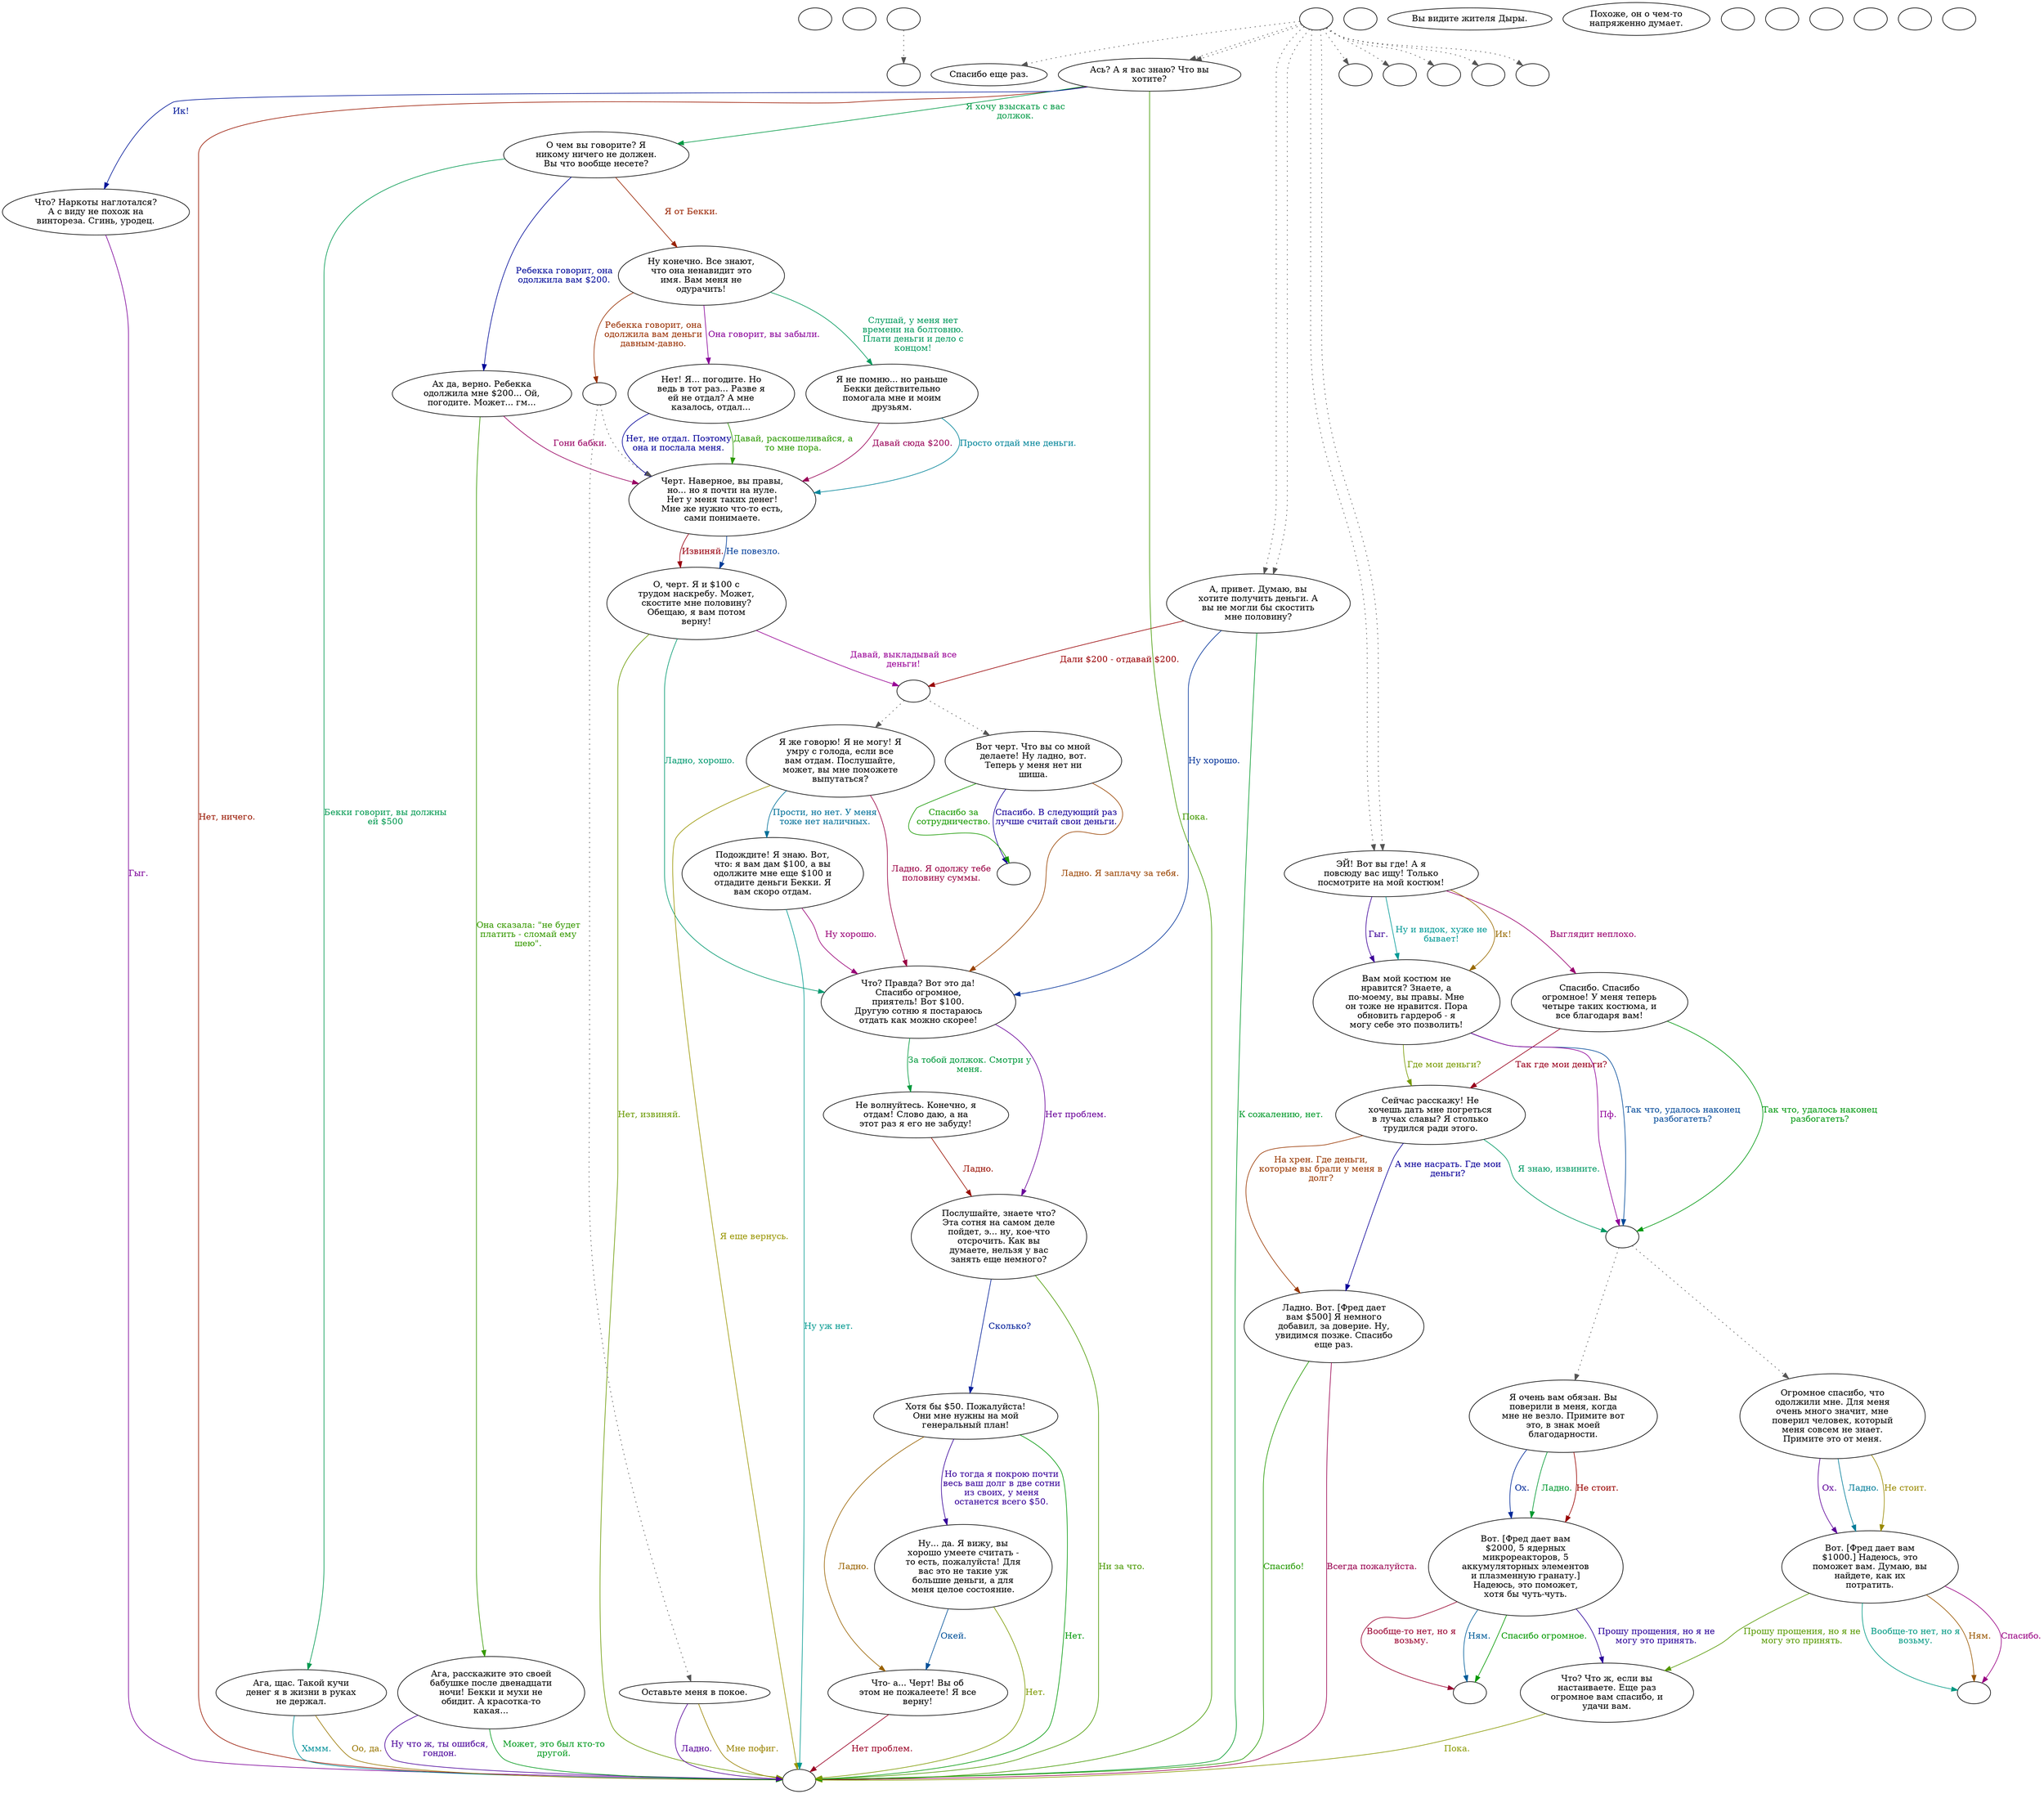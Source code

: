 digraph dcFred {
  "start" [style=filled       fillcolor="#FFFFFF"       color="#000000"]
  "start" [label=""]
  "critter_p_proc" [style=filled       fillcolor="#FFFFFF"       color="#000000"]
  "critter_p_proc" [label=""]
  "pickup_p_proc" [style=filled       fillcolor="#FFFFFF"       color="#000000"]
  "pickup_p_proc" -> "Node998" [style=dotted color="#555555"]
  "pickup_p_proc" [label=""]
  "talk_p_proc" [style=filled       fillcolor="#FFFFFF"       color="#000000"]
  "talk_p_proc" -> "Node007b" [style=dotted color="#555555"]
  "talk_p_proc" -> "Node007" [style=dotted color="#555555"]
  "talk_p_proc" -> "Node007" [style=dotted color="#555555"]
  "talk_p_proc" -> "Node002" [style=dotted color="#555555"]
  "talk_p_proc" -> "Node003" [style=dotted color="#555555"]
  "talk_p_proc" -> "Node004" [style=dotted color="#555555"]
  "talk_p_proc" -> "Node005" [style=dotted color="#555555"]
  "talk_p_proc" -> "Node037" [style=dotted color="#555555"]
  "talk_p_proc" -> "Node037" [style=dotted color="#555555"]
  "talk_p_proc" -> "Node006" [style=dotted color="#555555"]
  "talk_p_proc" -> "Node006" [style=dotted color="#555555"]
  "talk_p_proc" -> "Node001" [style=dotted color="#555555"]
  "talk_p_proc" [label=""]
  "destroy_p_proc" [style=filled       fillcolor="#FFFFFF"       color="#000000"]
  "destroy_p_proc" [label=""]
  "look_at_p_proc" [style=filled       fillcolor="#FFFFFF"       color="#000000"]
  "look_at_p_proc" [label="Вы видите жителя Дыры."]
  "description_p_proc" [style=filled       fillcolor="#FFFFFF"       color="#000000"]
  "description_p_proc" [label="Похоже, он о чем-то\nнапряженно думает."]
  "use_skill_on_p_proc" [style=filled       fillcolor="#FFFFFF"       color="#000000"]
  "use_skill_on_p_proc" [label=""]
  "damage_p_proc" [style=filled       fillcolor="#FFFFFF"       color="#000000"]
  "damage_p_proc" [label=""]
  "map_enter_p_proc" [style=filled       fillcolor="#FFFFFF"       color="#000000"]
  "map_enter_p_proc" [label=""]
  "map_update_p_proc" [style=filled       fillcolor="#FFFFFF"       color="#000000"]
  "map_update_p_proc" [label=""]
  "map_exit_p_proc" [style=filled       fillcolor="#FFFFFF"       color="#000000"]
  "map_exit_p_proc" [label=""]
  "timed_event_p_proc" [style=filled       fillcolor="#FFFFFF"       color="#000000"]
  "timed_event_p_proc" [label=""]
  "Node998" [style=filled       fillcolor="#FFFFFF"       color="#000000"]
  "Node998" [label=""]
  "Node999" [style=filled       fillcolor="#FFFFFF"       color="#000000"]
  "Node999" [label=""]
  "Node001" [style=filled       fillcolor="#FFFFFF"       color="#000000"]
  "Node001" [label=""]
  "Node002" [style=filled       fillcolor="#FFFFFF"       color="#000000"]
  "Node002" [label=""]
  "Node003" [style=filled       fillcolor="#FFFFFF"       color="#000000"]
  "Node003" [label=""]
  "Node004" [style=filled       fillcolor="#FFFFFF"       color="#000000"]
  "Node004" [label=""]
  "Node005" [style=filled       fillcolor="#FFFFFF"       color="#000000"]
  "Node005" [label=""]
  "Node006" [style=filled       fillcolor="#FFFFFF"       color="#000000"]
  "Node006" [label="Ась? А я вас знаю? Что вы\nхотите?"]
  "Node006" -> "Node018" [label="Я хочу взыскать с вас\nдолжок." color="#009944" fontcolor="#009944"]
  "Node006" -> "Node999" [label="Нет, ничего." color="#991700" fontcolor="#991700"]
  "Node006" -> "Node017" [label="Ик!" color="#001699" fontcolor="#001699"]
  "Node006" -> "Node999" [label="Пока." color="#429900" fontcolor="#429900"]
  "Node007" [style=filled       fillcolor="#FFFFFF"       color="#000000"]
  "Node007" [label="ЭЙ! Вот вы где! А я\nповсюду вас ищу! Только\nпосмотрите на мой костюм!"]
  "Node007" -> "Node008" [label="Выглядит неплохо." color="#99006F" fontcolor="#99006F"]
  "Node007" -> "Node009" [label="Ну и видок, хуже не\nбывает!" color="#009996" fontcolor="#009996"]
  "Node007" -> "Node009" [label="Ик!" color="#996A00" fontcolor="#996A00"]
  "Node007" -> "Node009" [label="Гыг." color="#3D0099" fontcolor="#3D0099"]
  "Node007b" [style=filled       fillcolor="#FFFFFF"       color="#000000"]
  "Node007b" [label="Спасибо еще раз."]
  "Node008" [style=filled       fillcolor="#FFFFFF"       color="#000000"]
  "Node008" [label="Спасибо. Спасибо\nогромное! У меня теперь\nчетыре таких костюма, и\nвсе благодаря вам!"]
  "Node008" -> "Node990" [label="Так что, удалось наконец\nразбогатеть?" color="#009910" fontcolor="#009910"]
  "Node008" -> "Node010" [label="Так где мои деньги?" color="#99001C" fontcolor="#99001C"]
  "Node009" [style=filled       fillcolor="#FFFFFF"       color="#000000"]
  "Node009" [label="Вам мой костюм не\nнравится? Знаете, а\nпо-моему, вы правы. Мне\nон тоже не нравится. Пора\nобновить гардероб - я\nмогу себе это позволить!"]
  "Node009" -> "Node990" [label="Так что, удалось наконец\nразбогатеть?" color="#004999" fontcolor="#004999"]
  "Node009" -> "Node010" [label="Где мои деньги?" color="#769900" fontcolor="#769900"]
  "Node009" -> "Node990" [label="Пф." color="#900099" fontcolor="#900099"]
  "Node010" [style=filled       fillcolor="#FFFFFF"       color="#000000"]
  "Node010" [label="Сейчас расскажу! Не\nхочешь дать мне погреться\nв лучах славы? Я столько\nтрудился ради этого."]
  "Node010" -> "Node990" [label="Я знаю, извините." color="#009963" fontcolor="#009963"]
  "Node010" -> "Node011" [label="На хрен. Где деньги,\nкоторые вы брали у меня в\nдолг?" color="#993700" fontcolor="#993700"]
  "Node010" -> "Node011" [label="А мне насрать. Где мои\nденьги?" color="#0A0099" fontcolor="#0A0099"]
  "Node011" [style=filled       fillcolor="#FFFFFF"       color="#000000"]
  "Node011" [label="Ладно. Вот. [Фред дает\nвам $500] Я немного\nдобавил, за доверие. Ну,\nувидимся позже. Спасибо\nеще раз."]
  "Node011" -> "Node999" [label="Спасибо!" color="#239900" fontcolor="#239900"]
  "Node011" -> "Node999" [label="Всегда пожалуйста." color="#99004F" fontcolor="#99004F"]
  "Node012" [style=filled       fillcolor="#FFFFFF"       color="#000000"]
  "Node012" [label="Огромное спасибо, что\nодолжили мне. Для меня\nочень много значит, мне\nповерил человек, который\nменя совсем не знает.\nПримите это от меня."]
  "Node012" -> "Node014" [label="Ладно." color="#007C99" fontcolor="#007C99"]
  "Node012" -> "Node014" [label="Не стоит." color="#998900" fontcolor="#998900"]
  "Node012" -> "Node014" [label="Ох." color="#5D0099" fontcolor="#5D0099"]
  "Node013" [style=filled       fillcolor="#FFFFFF"       color="#000000"]
  "Node013" [label="Я очень вам обязан. Вы\nповерили в меня, когда\nмне не везло. Примите вот\nэто, в знак моей\nблагодарности."]
  "Node013" -> "Node015" [label="Ладно." color="#009930" fontcolor="#009930"]
  "Node013" -> "Node015" [label="Не стоит." color="#990300" fontcolor="#990300"]
  "Node013" -> "Node015" [label="Ох." color="#002999" fontcolor="#002999"]
  "Node014" [style=filled       fillcolor="#FFFFFF"       color="#000000"]
  "Node014" [label="Вот. [Фред дает вам\n$1000.] Надеюсь, это\nпоможет вам. Думаю, вы\nнайдете, как их\nпотратить."]
  "Node014" -> "Node016" [label="Прошу прощения, но я не\nмогу это принять." color="#569900" fontcolor="#569900"]
  "Node014" -> "Node989" [label="Спасибо." color="#990083" fontcolor="#990083"]
  "Node014" -> "Node989" [label="Вообще-то нет, но я\nвозьму." color="#009983" fontcolor="#009983"]
  "Node014" -> "Node989" [label="Ням." color="#995600" fontcolor="#995600"]
  "Node015" [style=filled       fillcolor="#FFFFFF"       color="#000000"]
  "Node015" [label="Вот. [Фред дает вам\n$2000, 5 ядерных\nмикрореакторов, 5\nаккумуляторных элементов\nи плазменную гранату.]\nНадеюсь, это поможет,\nхотя бы чуть-чуть."]
  "Node015" -> "Node016" [label="Прошу прощения, но я не\nмогу это принять." color="#2A0099" fontcolor="#2A0099"]
  "Node015" -> "Node988" [label="Спасибо огромное." color="#039900" fontcolor="#039900"]
  "Node015" -> "Node988" [label="Вообще-то нет, но я\nвозьму." color="#990030" fontcolor="#990030"]
  "Node015" -> "Node988" [label="Ням." color="#005C99" fontcolor="#005C99"]
  "Node016" [style=filled       fillcolor="#FFFFFF"       color="#000000"]
  "Node016" [label="Что? Что ж, если вы\nнастаиваете. Еще раз\nогромное вам спасибо, и\nудачи вам."]
  "Node016" -> "Node999" [label="Пока." color="#899900" fontcolor="#899900"]
  "Node017" [style=filled       fillcolor="#FFFFFF"       color="#000000"]
  "Node017" [label="Что? Наркоты наглотался?\nА с виду не похож на\nвинтореза. Сгинь, уродец."]
  "Node017" -> "Node999" [label="Гыг." color="#7C0099" fontcolor="#7C0099"]
  "Node018" [style=filled       fillcolor="#FFFFFF"       color="#000000"]
  "Node018" [label="О чем вы говорите? Я\nникому ничего не должен.\nВы что вообще несете?"]
  "Node018" -> "Node020" [label="Бекки говорит, вы должны\nей $500" color="#009950" fontcolor="#009950"]
  "Node018" -> "Node033" [label="Я от Бекки." color="#992300" fontcolor="#992300"]
  "Node018" -> "Node019" [label="Ребекка говорит, она\nодолжила вам $200." color="#000A99" fontcolor="#000A99"]
  "Node019" [style=filled       fillcolor="#FFFFFF"       color="#000000"]
  "Node019" [label="Ах да, верно. Ребекка\nодолжила мне $200... Ой,\nпогодите. Может... гм..."]
  "Node019" -> "Node021" [label="Она сказала: \"не будет\nплатить - сломай ему\nшею\"." color="#369900" fontcolor="#369900"]
  "Node019" -> "Node022" [label="Гони бабки." color="#990063" fontcolor="#990063"]
  "Node020" [style=filled       fillcolor="#FFFFFF"       color="#000000"]
  "Node020" [label="Ага, щас. Такой кучи\nденег я в жизни в руках\nне держал."]
  "Node020" -> "Node999" [label="Хммм." color="#009099" fontcolor="#009099"]
  "Node020" -> "Node999" [label="Оо, да." color="#997600" fontcolor="#997600"]
  "Node021" [style=filled       fillcolor="#FFFFFF"       color="#000000"]
  "Node021" [label="Ага, расскажите это своей\nбабушке после двенадцати\nночи! Бекки и мухи не\nобидит. А красотка-то\nкакая..."]
  "Node021" -> "Node999" [label="Ну что ж, ты ошибся,\nгондон." color="#490099" fontcolor="#490099"]
  "Node021" -> "Node999" [label="Может, это был кто-то\nдругой." color="#00991C" fontcolor="#00991C"]
  "Node022" [style=filled       fillcolor="#FFFFFF"       color="#000000"]
  "Node022" [label="Черт. Наверное, вы правы,\nно... но я почти на нуле.\nНет у меня таких денег!\nМне же нужно что-то есть,\nсами понимаете."]
  "Node022" -> "Node023" [label="Извиняй." color="#990010" fontcolor="#990010"]
  "Node022" -> "Node023" [label="Не повезло." color="#003D99" fontcolor="#003D99"]
  "Node023" [style=filled       fillcolor="#FFFFFF"       color="#000000"]
  "Node023" [label="О, черт. Я и $100 с\nтрудом наскребу. Может,\nскостите мне половину?\nОбещаю, я вам потом\nверну!"]
  "Node023" -> "Node999" [label="Нет, извиняй." color="#699900" fontcolor="#699900"]
  "Node023" -> "Node987" [label="Давай, выкладывай все\nденьги!" color="#990096" fontcolor="#990096"]
  "Node023" -> "Node026" [label="Ладно, хорошо." color="#00996F" fontcolor="#00996F"]
  "Node024" [style=filled       fillcolor="#FFFFFF"       color="#000000"]
  "Node024" [label="Вот черт. Что вы со мной\nделаете! Ну ладно, вот.\nТеперь у меня нет ни\nшиша."]
  "Node024" -> "Node026" [label="Ладно. Я заплачу за тебя." color="#994300" fontcolor="#994300"]
  "Node024" -> "Node986" [label="Спасибо. В следующий раз\nлучше считай свои деньги." color="#160099" fontcolor="#160099"]
  "Node024" -> "Node986" [label="Спасибо за\nсотрудничество." color="#179900" fontcolor="#179900"]
  "Node025" [style=filled       fillcolor="#FFFFFF"       color="#000000"]
  "Node025" [label="Я же говорю! Я не могу! Я\nумру с голода, если все\nвам отдам. Послушайте,\nможет, вы мне поможете\nвыпутаться?"]
  "Node025" -> "Node026" [label="Ладно. Я одолжу тебе\nполовину суммы." color="#990043" fontcolor="#990043"]
  "Node025" -> "Node029" [label="Прости, но нет. У меня\nтоже нет наличных." color="#007099" fontcolor="#007099"]
  "Node025" -> "Node999" [label="Я еще вернусь." color="#999500" fontcolor="#999500"]
  "Node026" [style=filled       fillcolor="#FFFFFF"       color="#000000"]
  "Node026" [label="Что? Правда? Вот это да!\nСпасибо огромное,\nприятель! Вот $100.\nДругую сотню я постараюсь\nотдать как можно скорее!"]
  "Node026" -> "Node028" [label="Нет проблем." color="#690099" fontcolor="#690099"]
  "Node026" -> "Node027" [label="За тобой должок. Смотри у\nменя." color="#00993C" fontcolor="#00993C"]
  "Node027" [style=filled       fillcolor="#FFFFFF"       color="#000000"]
  "Node027" [label="Не волнуйтесь. Конечно, я\nотдам! Слово даю, а на\nэтот раз я его не забуду!"]
  "Node027" -> "Node028" [label="Ладно." color="#990F00" fontcolor="#990F00"]
  "Node028" [style=filled       fillcolor="#FFFFFF"       color="#000000"]
  "Node028" [label="Послушайте, знаете что?\nЭта сотня на самом деле\nпойдет, э... ну, кое-что\nотсрочить. Как вы\nдумаете, нельзя у вас\nзанять еще немного?"]
  "Node028" -> "Node030" [label="Сколько?" color="#001D99" fontcolor="#001D99"]
  "Node028" -> "Node999" [label="Ни за что." color="#4A9900" fontcolor="#4A9900"]
  "Node029" [style=filled       fillcolor="#FFFFFF"       color="#000000"]
  "Node029" [label="Подождите! Я знаю. Вот,\nчто: я вам дам $100, а вы\nодолжите мне еще $100 и\nотдадите деньги Бекки. Я\nвам скоро отдам."]
  "Node029" -> "Node026" [label="Ну хорошо." color="#990076" fontcolor="#990076"]
  "Node029" -> "Node999" [label="Ну уж нет." color="#00998F" fontcolor="#00998F"]
  "Node030" [style=filled       fillcolor="#FFFFFF"       color="#000000"]
  "Node030" [label="Хотя бы $50. Пожалуйста!\nОни мне нужны на мой\nгенеральный план!"]
  "Node030" -> "Node031" [label="Ладно." color="#996200" fontcolor="#996200"]
  "Node030" -> "Node032" [label="Но тогда я покрою почти\nвесь ваш долг в две сотни\nиз своих, у меня\nостанется всего $50." color="#360099" fontcolor="#360099"]
  "Node030" -> "Node999" [label="Нет." color="#009909" fontcolor="#009909"]
  "Node031" [style=filled       fillcolor="#FFFFFF"       color="#000000"]
  "Node031" [label="Что- а... Черт! Вы об\nэтом не пожалеете! Я все\nверну!"]
  "Node031" -> "Node999" [label="Нет проблем." color="#990024" fontcolor="#990024"]
  "Node032" [style=filled       fillcolor="#FFFFFF"       color="#000000"]
  "Node032" [label="Ну... да. Я вижу, вы\nхорошо умеете считать -\nто есть, пожалуйста! Для\nвас это не такие уж\nбольшие деньги, а для\nменя целое состояние."]
  "Node032" -> "Node031" [label="Окей." color="#005099" fontcolor="#005099"]
  "Node032" -> "Node999" [label="Нет." color="#7D9900" fontcolor="#7D9900"]
  "Node033" [style=filled       fillcolor="#FFFFFF"       color="#000000"]
  "Node033" [label="Ну конечно. Все знают,\nчто она ненавидит это\nимя. Вам меня не\nодурачить!"]
  "Node033" -> "Node034" [label="Она говорит, вы забыли." color="#880099" fontcolor="#880099"]
  "Node033" -> "Node035" [label="Слушай, у меня нет\nвремени на болтовню.\nПлати деньги и дело с\nконцом!" color="#00995C" fontcolor="#00995C"]
  "Node033" -> "Node985" [label="Ребекка говорит, она\nодолжила вам деньги\nдавным-давно." color="#992F00" fontcolor="#992F00"]
  "Node034" [style=filled       fillcolor="#FFFFFF"       color="#000000"]
  "Node034" [label="Нет! Я... погодите. Но\nведь в тот раз... Разве я\nей не отдал? А мне\nказалось, отдал..."]
  "Node034" -> "Node022" [label="Нет, не отдал. Поэтому\nона и послала меня." color="#020099" fontcolor="#020099"]
  "Node034" -> "Node022" [label="Давай, раскошеливайся, а\nто мне пора." color="#2A9900" fontcolor="#2A9900"]
  "Node035" [style=filled       fillcolor="#FFFFFF"       color="#000000"]
  "Node035" [label="Я не помню... но раньше\nБекки действительно\nпомогала мне и моим\nдрузьям."]
  "Node035" -> "Node022" [label="Давай сюда $200." color="#990057" fontcolor="#990057"]
  "Node035" -> "Node022" [label="Просто отдай мне деньги." color="#008499" fontcolor="#008499"]
  "Node036" [style=filled       fillcolor="#FFFFFF"       color="#000000"]
  "Node036" [label="Оставьте меня в покое."]
  "Node036" -> "Node999" [label="Мне пофиг." color="#998200" fontcolor="#998200"]
  "Node036" -> "Node999" [label="Ладно." color="#550099" fontcolor="#550099"]
  "Node037" [style=filled       fillcolor="#FFFFFF"       color="#000000"]
  "Node037" [label="А, привет. Думаю, вы\nхотите получить деньги. А\nвы не могли бы скостить\nмне половину?"]
  "Node037" -> "Node999" [label="К сожалению, нет." color="#009929" fontcolor="#009929"]
  "Node037" -> "Node987" [label="Дали $200 - отдавай $200." color="#990004" fontcolor="#990004"]
  "Node037" -> "Node026" [label="Ну хорошо." color="#003199" fontcolor="#003199"]
  "Node990" [style=filled       fillcolor="#FFFFFF"       color="#000000"]
  "Node990" -> "Node012" [style=dotted color="#555555"]
  "Node990" -> "Node013" [style=dotted color="#555555"]
  "Node990" [label=""]
  "Node989" [style=filled       fillcolor="#FFFFFF"       color="#000000"]
  "Node989" [label=""]
  "Node988" [style=filled       fillcolor="#FFFFFF"       color="#000000"]
  "Node988" [label=""]
  "Node987" [style=filled       fillcolor="#FFFFFF"       color="#000000"]
  "Node987" -> "Node024" [style=dotted color="#555555"]
  "Node987" -> "Node025" [style=dotted color="#555555"]
  "Node987" [label=""]
  "Node986" [style=filled       fillcolor="#FFFFFF"       color="#000000"]
  "Node986" [label=""]
  "Node985" [style=filled       fillcolor="#FFFFFF"       color="#000000"]
  "Node985" -> "Node022" [style=dotted color="#555555"]
  "Node985" -> "Node036" [style=dotted color="#555555"]
  "Node985" [label=""]
}